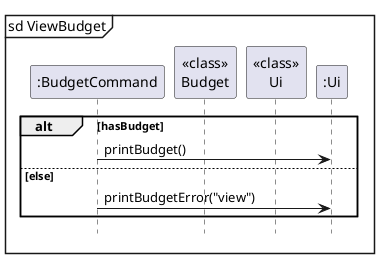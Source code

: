 @startuml

mainframe sd ViewBudget
participant ":BudgetCommand" as BudgetCommand
participant "<<class>>\nBudget" as Budget
participant "<<class>>\nUi" as UiClass
participant ":Ui" as Ui

alt hasBudget
    BudgetCommand -> Ui: printBudget()
else else
    BudgetCommand -> Ui: printBudgetError("view")
end

hide footbox
@enduml
